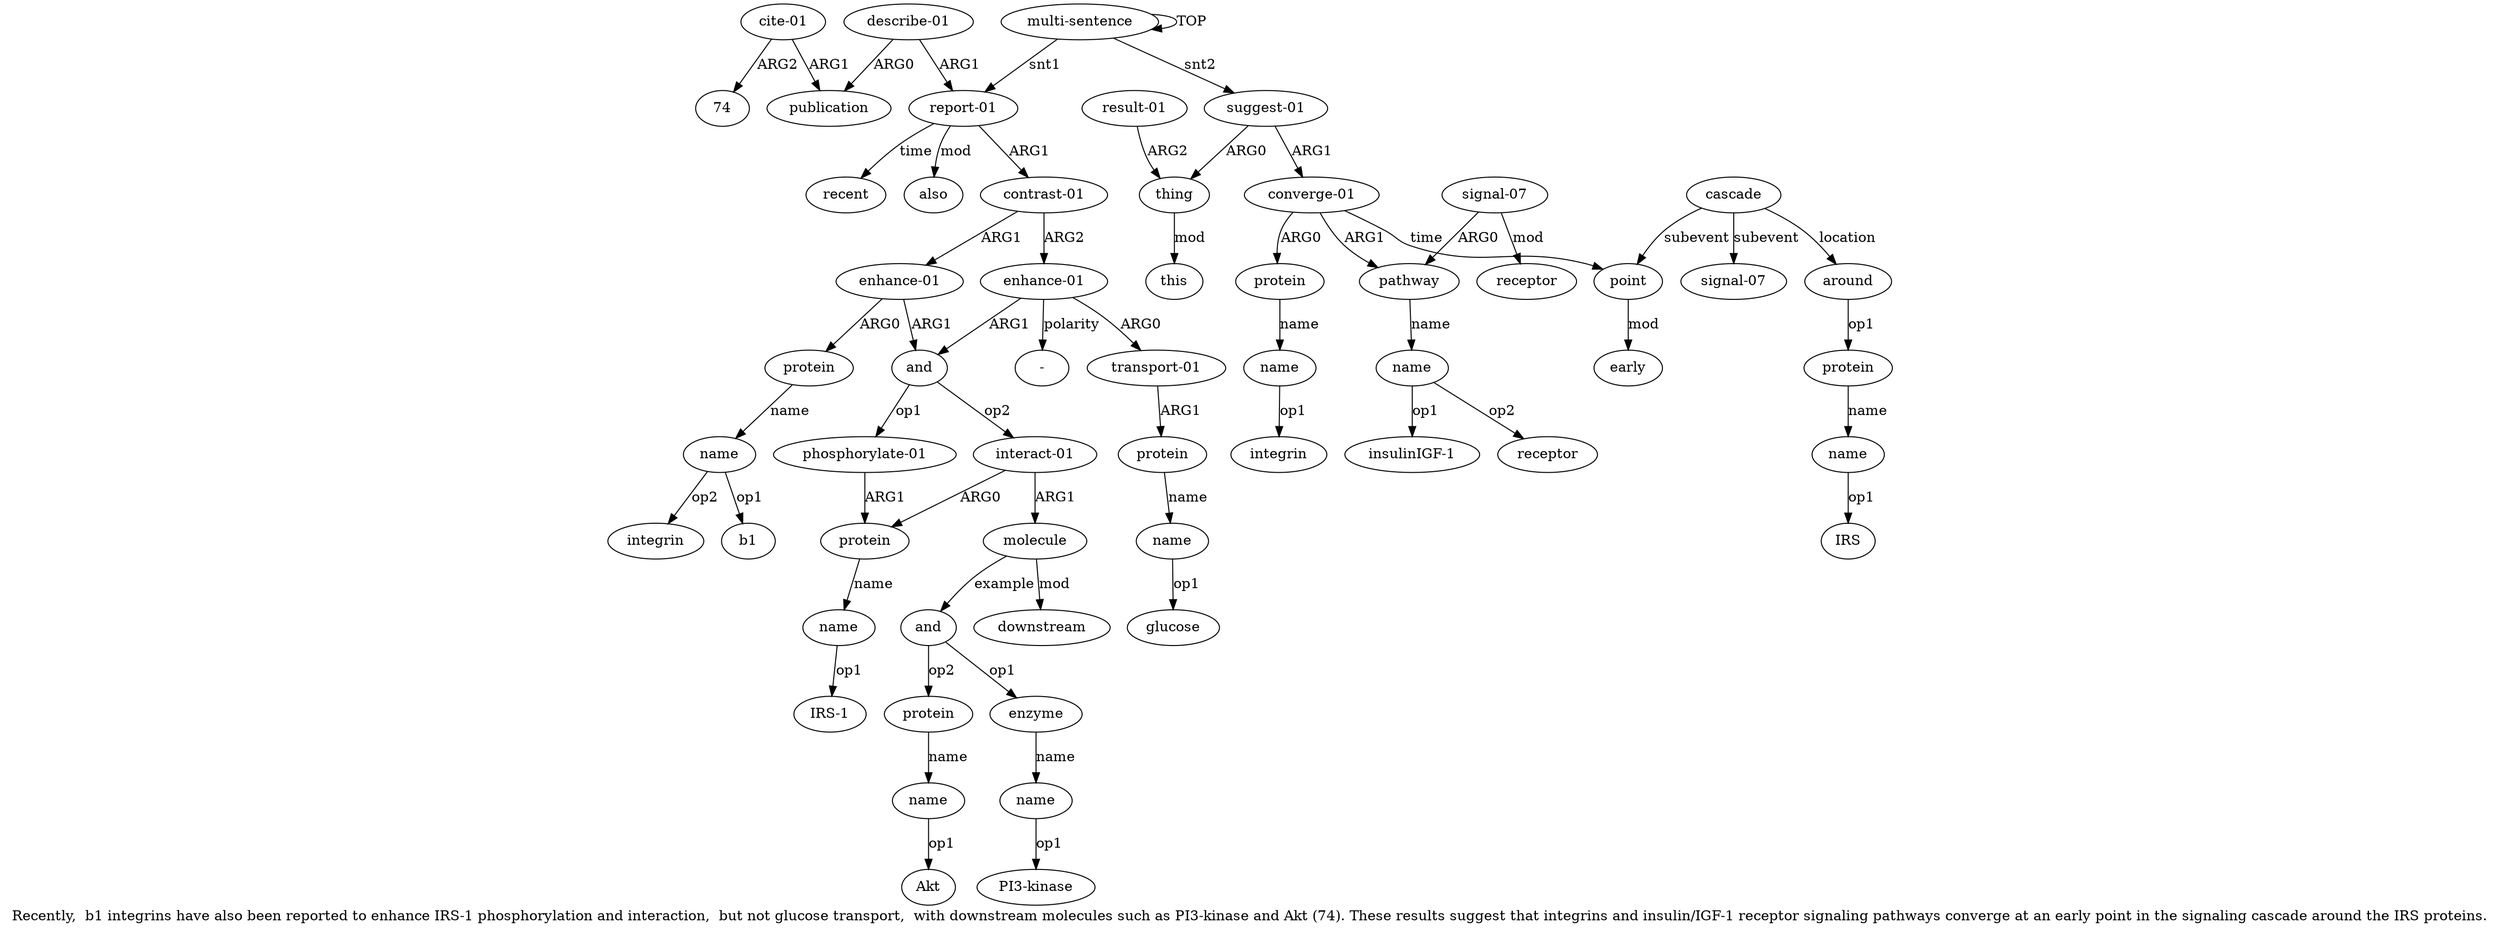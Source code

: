 digraph  {
	graph [label="Recently,  b1 integrins have also been reported to enhance IRS-1 phosphorylation and interaction,  but not glucose transport,  with \
downstream molecules such as PI3-kinase and Akt (74). These results suggest that integrins and insulin/IGF-1 receptor signaling \
pathways converge at an early point in the signaling cascade around the IRS proteins."];
	node [label="\N"];
	a20	 [color=black,
		gold_ind=20,
		gold_label=protein,
		label=protein,
		test_ind=20,
		test_label=protein];
	a21	 [color=black,
		gold_ind=21,
		gold_label=name,
		label=name,
		test_ind=21,
		test_label=name];
	a20 -> a21 [key=0,
	color=black,
	gold_label=name,
	label=name,
	test_label=name];
"a21 glucose" [color=black,
	gold_ind=-1,
	gold_label=glucose,
	label=glucose,
	test_ind=-1,
	test_label=glucose];
a21 -> "a21 glucose" [key=0,
color=black,
gold_label=op1,
label=op1,
test_label=op1];
a22 [color=black,
gold_ind=22,
gold_label=recent,
label=recent,
test_ind=22,
test_label=recent];
a23 [color=black,
gold_ind=23,
gold_label="describe-01",
label="describe-01",
test_ind=23,
test_label="describe-01"];
a24 [color=black,
gold_ind=24,
gold_label=publication,
label=publication,
test_ind=24,
test_label=publication];
a23 -> a24 [key=0,
color=black,
gold_label=ARG0,
label=ARG0,
test_label=ARG0];
a1 [color=black,
gold_ind=1,
gold_label="report-01",
label="report-01",
test_ind=1,
test_label="report-01"];
a23 -> a1 [key=0,
color=black,
gold_label=ARG1,
label=ARG1,
test_label=ARG1];
a25 [color=black,
gold_ind=25,
gold_label="cite-01",
label="cite-01",
test_ind=25,
test_label="cite-01"];
a25 -> a24 [key=0,
color=black,
gold_label=ARG1,
label=ARG1,
test_label=ARG1];
"a25 74" [color=black,
gold_ind=-1,
gold_label=74,
label=74,
test_ind=-1,
test_label=74];
a25 -> "a25 74" [key=0,
color=black,
gold_label=ARG2,
label=ARG2,
test_label=ARG2];
a26 [color=black,
gold_ind=26,
gold_label=also,
label=also,
test_ind=26,
test_label=also];
a27 [color=black,
gold_ind=27,
gold_label="suggest-01",
label="suggest-01",
test_ind=27,
test_label="suggest-01"];
a28 [color=black,
gold_ind=28,
gold_label=thing,
label=thing,
test_ind=28,
test_label=thing];
a27 -> a28 [key=0,
color=black,
gold_label=ARG0,
label=ARG0,
test_label=ARG0];
a31 [color=black,
gold_ind=31,
gold_label="converge-01",
label="converge-01",
test_ind=31,
test_label="converge-01"];
a27 -> a31 [key=0,
color=black,
gold_label=ARG1,
label=ARG1,
test_label=ARG1];
a30 [color=black,
gold_ind=30,
gold_label=this,
label=this,
test_ind=30,
test_label=this];
a28 -> a30 [key=0,
color=black,
gold_label=mod,
label=mod,
test_label=mod];
a29 [color=black,
gold_ind=29,
gold_label="result-01",
label="result-01",
test_ind=29,
test_label="result-01"];
a29 -> a28 [key=0,
color=black,
gold_label=ARG2,
label=ARG2,
test_label=ARG2];
a34 [color=black,
gold_ind=34,
gold_label=pathway,
label=pathway,
test_ind=34,
test_label=pathway];
a31 -> a34 [key=0,
color=black,
gold_label=ARG1,
label=ARG1,
test_label=ARG1];
a32 [color=black,
gold_ind=32,
gold_label=protein,
label=protein,
test_ind=32,
test_label=protein];
a31 -> a32 [key=0,
color=black,
gold_label=ARG0,
label=ARG0,
test_label=ARG0];
a38 [color=black,
gold_ind=38,
gold_label=point,
label=point,
test_ind=38,
test_label=point];
a31 -> a38 [key=0,
color=black,
gold_label=time,
label=time,
test_label=time];
a37 [color=black,
gold_ind=37,
gold_label=receptor,
label=receptor,
test_ind=37,
test_label=receptor];
a36 [color=black,
gold_ind=36,
gold_label="signal-07",
label="signal-07",
test_ind=36,
test_label="signal-07"];
a36 -> a37 [key=0,
color=black,
gold_label=mod,
label=mod,
test_label=mod];
a36 -> a34 [key=0,
color=black,
gold_label=ARG0,
label=ARG0,
test_label=ARG0];
a33 [color=black,
gold_ind=33,
gold_label=name,
label=name,
test_ind=33,
test_label=name];
"a33 integrin" [color=black,
gold_ind=-1,
gold_label=integrin,
label=integrin,
test_ind=-1,
test_label=integrin];
a33 -> "a33 integrin" [key=0,
color=black,
gold_label=op1,
label=op1,
test_label=op1];
a35 [color=black,
gold_ind=35,
gold_label=name,
label=name,
test_ind=35,
test_label=name];
"a35 insulinIGF-1" [color=black,
gold_ind=-1,
gold_label="insulinIGF-1",
label="insulinIGF-1",
test_ind=-1,
test_label="insulinIGF-1"];
a35 -> "a35 insulinIGF-1" [key=0,
color=black,
gold_label=op1,
label=op1,
test_label=op1];
"a35 receptor" [color=black,
gold_ind=-1,
gold_label=receptor,
label=receptor,
test_ind=-1,
test_label=receptor];
a35 -> "a35 receptor" [key=0,
color=black,
gold_label=op2,
label=op2,
test_label=op2];
a34 -> a35 [key=0,
color=black,
gold_label=name,
label=name,
test_label=name];
"a18 -" [color=black,
gold_ind=-1,
gold_label="-",
label="-",
test_ind=-1,
test_label="-"];
"a44 IRS" [color=black,
gold_ind=-1,
gold_label=IRS,
label=IRS,
test_ind=-1,
test_label=IRS];
"a5 b1" [color=black,
gold_ind=-1,
gold_label=b1,
label=b1,
test_ind=-1,
test_label=b1];
"a15 PI3-kinase" [color=black,
gold_ind=-1,
gold_label="PI3-kinase",
label="PI3-kinase",
test_ind=-1,
test_label="PI3-kinase"];
"a17 Akt" [color=black,
gold_ind=-1,
gold_label=Akt,
label=Akt,
test_ind=-1,
test_label=Akt];
a32 -> a33 [key=0,
color=black,
gold_label=name,
label=name,
test_label=name];
a15 [color=black,
gold_ind=15,
gold_label=name,
label=name,
test_ind=15,
test_label=name];
a15 -> "a15 PI3-kinase" [key=0,
color=black,
gold_label=op1,
label=op1,
test_label=op1];
a14 [color=black,
gold_ind=14,
gold_label=enzyme,
label=enzyme,
test_ind=14,
test_label=enzyme];
a14 -> a15 [key=0,
color=black,
gold_label=name,
label=name,
test_label=name];
a17 [color=black,
gold_ind=17,
gold_label=name,
label=name,
test_ind=17,
test_label=name];
a17 -> "a17 Akt" [key=0,
color=black,
gold_label=op1,
label=op1,
test_label=op1];
a16 [color=black,
gold_ind=16,
gold_label=protein,
label=protein,
test_ind=16,
test_label=protein];
a16 -> a17 [key=0,
color=black,
gold_label=name,
label=name,
test_label=name];
a11 [color=black,
gold_ind=11,
gold_label=molecule,
label=molecule,
test_ind=11,
test_label=molecule];
a13 [color=black,
gold_ind=13,
gold_label=and,
label=and,
test_ind=13,
test_label=and];
a11 -> a13 [key=0,
color=black,
gold_label=example,
label=example,
test_label=example];
a12 [color=black,
gold_ind=12,
gold_label=downstream,
label=downstream,
test_ind=12,
test_label=downstream];
a11 -> a12 [key=0,
color=black,
gold_label=mod,
label=mod,
test_label=mod];
a10 [color=black,
gold_ind=10,
gold_label="interact-01",
label="interact-01",
test_ind=10,
test_label="interact-01"];
a10 -> a11 [key=0,
color=black,
gold_label=ARG1,
label=ARG1,
test_label=ARG1];
a8 [color=black,
gold_ind=8,
gold_label=protein,
label=protein,
test_ind=8,
test_label=protein];
a10 -> a8 [key=0,
color=black,
gold_label=ARG0,
label=ARG0,
test_label=ARG0];
a13 -> a14 [key=0,
color=black,
gold_label=op1,
label=op1,
test_label=op1];
a13 -> a16 [key=0,
color=black,
gold_label=op2,
label=op2,
test_label=op2];
a39 [color=black,
gold_ind=39,
gold_label=early,
label=early,
test_ind=39,
test_label=early];
a38 -> a39 [key=0,
color=black,
gold_label=mod,
label=mod,
test_label=mod];
a19 [color=black,
gold_ind=19,
gold_label="transport-01",
label="transport-01",
test_ind=19,
test_label="transport-01"];
a19 -> a20 [key=0,
color=black,
gold_label=ARG1,
label=ARG1,
test_label=ARG1];
a18 [color=black,
gold_ind=18,
gold_label="enhance-01",
label="enhance-01",
test_ind=18,
test_label="enhance-01"];
a18 -> "a18 -" [key=0,
color=black,
gold_label=polarity,
label=polarity,
test_label=polarity];
a18 -> a19 [key=0,
color=black,
gold_label=ARG0,
label=ARG0,
test_label=ARG0];
a6 [color=black,
gold_ind=6,
gold_label=and,
label=and,
test_ind=6,
test_label=and];
a18 -> a6 [key=0,
color=black,
gold_label=ARG1,
label=ARG1,
test_label=ARG1];
a1 -> a22 [key=0,
color=black,
gold_label=time,
label=time,
test_label=time];
a1 -> a26 [key=0,
color=black,
gold_label=mod,
label=mod,
test_label=mod];
a2 [color=black,
gold_ind=2,
gold_label="contrast-01",
label="contrast-01",
test_ind=2,
test_label="contrast-01"];
a1 -> a2 [key=0,
color=black,
gold_label=ARG1,
label=ARG1,
test_label=ARG1];
a0 [color=black,
gold_ind=0,
gold_label="multi-sentence",
label="multi-sentence",
test_ind=0,
test_label="multi-sentence"];
a0 -> a27 [key=0,
color=black,
gold_label=snt2,
label=snt2,
test_label=snt2];
a0 -> a1 [key=0,
color=black,
gold_label=snt1,
label=snt1,
test_label=snt1];
a0 -> a0 [key=0,
color=black,
gold_label=TOP,
label=TOP,
test_label=TOP];
a3 [color=black,
gold_ind=3,
gold_label="enhance-01",
label="enhance-01",
test_ind=3,
test_label="enhance-01"];
a4 [color=black,
gold_ind=4,
gold_label=protein,
label=protein,
test_ind=4,
test_label=protein];
a3 -> a4 [key=0,
color=black,
gold_label=ARG0,
label=ARG0,
test_label=ARG0];
a3 -> a6 [key=0,
color=black,
gold_label=ARG1,
label=ARG1,
test_label=ARG1];
a2 -> a18 [key=0,
color=black,
gold_label=ARG2,
label=ARG2,
test_label=ARG2];
a2 -> a3 [key=0,
color=black,
gold_label=ARG1,
label=ARG1,
test_label=ARG1];
a5 [color=black,
gold_ind=5,
gold_label=name,
label=name,
test_ind=5,
test_label=name];
a5 -> "a5 b1" [key=0,
color=black,
gold_label=op1,
label=op1,
test_label=op1];
"a5 integrin" [color=black,
gold_ind=-1,
gold_label=integrin,
label=integrin,
test_ind=-1,
test_label=integrin];
a5 -> "a5 integrin" [key=0,
color=black,
gold_label=op2,
label=op2,
test_label=op2];
a4 -> a5 [key=0,
color=black,
gold_label=name,
label=name,
test_label=name];
a7 [color=black,
gold_ind=7,
gold_label="phosphorylate-01",
label="phosphorylate-01",
test_ind=7,
test_label="phosphorylate-01"];
a7 -> a8 [key=0,
color=black,
gold_label=ARG1,
label=ARG1,
test_label=ARG1];
a6 -> a10 [key=0,
color=black,
gold_label=op2,
label=op2,
test_label=op2];
a6 -> a7 [key=0,
color=black,
gold_label=op1,
label=op1,
test_label=op1];
a9 [color=black,
gold_ind=9,
gold_label=name,
label=name,
test_ind=9,
test_label=name];
"a9 IRS-1" [color=black,
gold_ind=-1,
gold_label="IRS-1",
label="IRS-1",
test_ind=-1,
test_label="IRS-1"];
a9 -> "a9 IRS-1" [key=0,
color=black,
gold_label=op1,
label=op1,
test_label=op1];
a8 -> a9 [key=0,
color=black,
gold_label=name,
label=name,
test_label=name];
a44 [color=black,
gold_ind=44,
gold_label=name,
label=name,
test_ind=44,
test_label=name];
a44 -> "a44 IRS" [key=0,
color=black,
gold_label=op1,
label=op1,
test_label=op1];
a42 [color=black,
gold_ind=42,
gold_label=around,
label=around,
test_ind=42,
test_label=around];
a43 [color=black,
gold_ind=43,
gold_label=protein,
label=protein,
test_ind=43,
test_label=protein];
a42 -> a43 [key=0,
color=black,
gold_label=op1,
label=op1,
test_label=op1];
a43 -> a44 [key=0,
color=black,
gold_label=name,
label=name,
test_label=name];
a40 [color=black,
gold_ind=40,
gold_label=cascade,
label=cascade,
test_ind=40,
test_label=cascade];
a40 -> a38 [key=0,
color=black,
gold_label=subevent,
label=subevent,
test_label=subevent];
a40 -> a42 [key=0,
color=black,
gold_label=location,
label=location,
test_label=location];
a41 [color=black,
gold_ind=41,
gold_label="signal-07",
label="signal-07",
test_ind=41,
test_label="signal-07"];
a40 -> a41 [key=0,
color=black,
gold_label=subevent,
label=subevent,
test_label=subevent];
}
